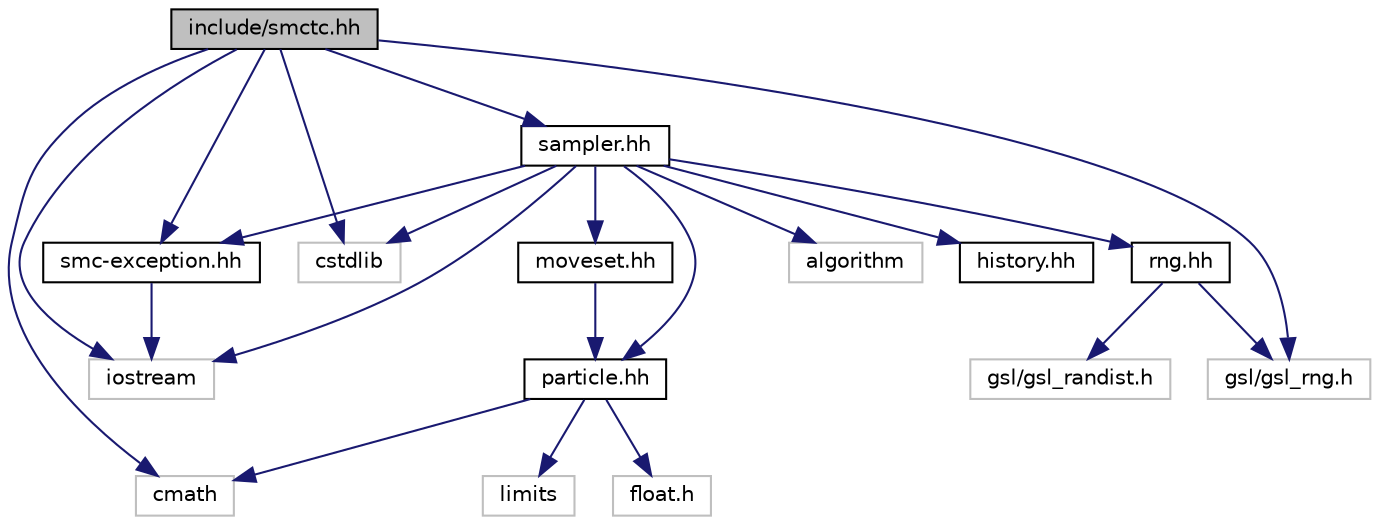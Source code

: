 digraph "include/smctc.hh"
{
 // LATEX_PDF_SIZE
  edge [fontname="Helvetica",fontsize="10",labelfontname="Helvetica",labelfontsize="10"];
  node [fontname="Helvetica",fontsize="10",shape=record];
  Node1 [label="include/smctc.hh",height=0.2,width=0.4,color="black", fillcolor="grey75", style="filled", fontcolor="black",tooltip="The main header file for SMCTC."];
  Node1 -> Node2 [color="midnightblue",fontsize="10",style="solid"];
  Node2 [label="cmath",height=0.2,width=0.4,color="grey75", fillcolor="white", style="filled",tooltip=" "];
  Node1 -> Node3 [color="midnightblue",fontsize="10",style="solid"];
  Node3 [label="cstdlib",height=0.2,width=0.4,color="grey75", fillcolor="white", style="filled",tooltip=" "];
  Node1 -> Node4 [color="midnightblue",fontsize="10",style="solid"];
  Node4 [label="iostream",height=0.2,width=0.4,color="grey75", fillcolor="white", style="filled",tooltip=" "];
  Node1 -> Node5 [color="midnightblue",fontsize="10",style="solid"];
  Node5 [label="gsl/gsl_rng.h",height=0.2,width=0.4,color="grey75", fillcolor="white", style="filled",tooltip=" "];
  Node1 -> Node6 [color="midnightblue",fontsize="10",style="solid"];
  Node6 [label="smc-exception.hh",height=0.2,width=0.4,color="black", fillcolor="white", style="filled",URL="$smc-exception_8hh.html",tooltip="This file defines exception-handling facilities."];
  Node6 -> Node4 [color="midnightblue",fontsize="10",style="solid"];
  Node1 -> Node7 [color="midnightblue",fontsize="10",style="solid"];
  Node7 [label="sampler.hh",height=0.2,width=0.4,color="black", fillcolor="white", style="filled",URL="$sampler_8hh.html",tooltip="Defines the overall sampler object."];
  Node7 -> Node8 [color="midnightblue",fontsize="10",style="solid"];
  Node8 [label="algorithm",height=0.2,width=0.4,color="grey75", fillcolor="white", style="filled",tooltip=" "];
  Node7 -> Node3 [color="midnightblue",fontsize="10",style="solid"];
  Node7 -> Node4 [color="midnightblue",fontsize="10",style="solid"];
  Node7 -> Node9 [color="midnightblue",fontsize="10",style="solid"];
  Node9 [label="rng.hh",height=0.2,width=0.4,color="black", fillcolor="white", style="filled",URL="$rng_8hh.html",tooltip="Random number generation."];
  Node9 -> Node10 [color="midnightblue",fontsize="10",style="solid"];
  Node10 [label="gsl/gsl_randist.h",height=0.2,width=0.4,color="grey75", fillcolor="white", style="filled",tooltip=" "];
  Node9 -> Node5 [color="midnightblue",fontsize="10",style="solid"];
  Node7 -> Node11 [color="midnightblue",fontsize="10",style="solid"];
  Node11 [label="history.hh",height=0.2,width=0.4,color="black", fillcolor="white", style="filled",URL="$history_8hh.html",tooltip="Classes and function related to the history of the sampler."];
  Node7 -> Node12 [color="midnightblue",fontsize="10",style="solid"];
  Node12 [label="moveset.hh",height=0.2,width=0.4,color="black", fillcolor="white", style="filled",URL="$moveset_8hh.html",tooltip="Classes and functions which deal with collections of sampler proposal \"moves\"."];
  Node12 -> Node13 [color="midnightblue",fontsize="10",style="solid"];
  Node13 [label="particle.hh",height=0.2,width=0.4,color="black", fillcolor="white", style="filled",URL="$particle_8hh.html",tooltip="Class used to store and manipulate a single particle."];
  Node13 -> Node14 [color="midnightblue",fontsize="10",style="solid"];
  Node14 [label="float.h",height=0.2,width=0.4,color="grey75", fillcolor="white", style="filled",tooltip=" "];
  Node13 -> Node15 [color="midnightblue",fontsize="10",style="solid"];
  Node15 [label="limits",height=0.2,width=0.4,color="grey75", fillcolor="white", style="filled",tooltip=" "];
  Node13 -> Node2 [color="midnightblue",fontsize="10",style="solid"];
  Node7 -> Node13 [color="midnightblue",fontsize="10",style="solid"];
  Node7 -> Node6 [color="midnightblue",fontsize="10",style="solid"];
}
